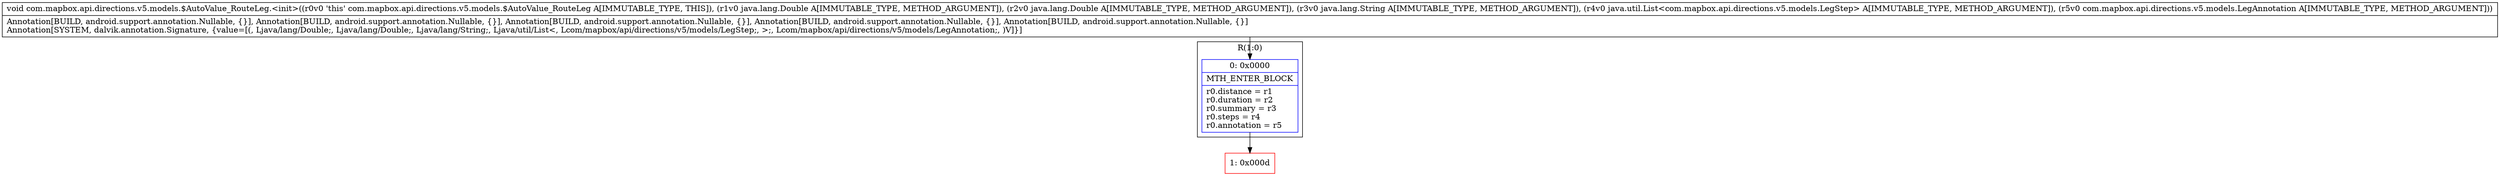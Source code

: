 digraph "CFG forcom.mapbox.api.directions.v5.models.$AutoValue_RouteLeg.\<init\>(Ljava\/lang\/Double;Ljava\/lang\/Double;Ljava\/lang\/String;Ljava\/util\/List;Lcom\/mapbox\/api\/directions\/v5\/models\/LegAnnotation;)V" {
subgraph cluster_Region_1496836622 {
label = "R(1:0)";
node [shape=record,color=blue];
Node_0 [shape=record,label="{0\:\ 0x0000|MTH_ENTER_BLOCK\l|r0.distance = r1\lr0.duration = r2\lr0.summary = r3\lr0.steps = r4\lr0.annotation = r5\l}"];
}
Node_1 [shape=record,color=red,label="{1\:\ 0x000d}"];
MethodNode[shape=record,label="{void com.mapbox.api.directions.v5.models.$AutoValue_RouteLeg.\<init\>((r0v0 'this' com.mapbox.api.directions.v5.models.$AutoValue_RouteLeg A[IMMUTABLE_TYPE, THIS]), (r1v0 java.lang.Double A[IMMUTABLE_TYPE, METHOD_ARGUMENT]), (r2v0 java.lang.Double A[IMMUTABLE_TYPE, METHOD_ARGUMENT]), (r3v0 java.lang.String A[IMMUTABLE_TYPE, METHOD_ARGUMENT]), (r4v0 java.util.List\<com.mapbox.api.directions.v5.models.LegStep\> A[IMMUTABLE_TYPE, METHOD_ARGUMENT]), (r5v0 com.mapbox.api.directions.v5.models.LegAnnotation A[IMMUTABLE_TYPE, METHOD_ARGUMENT]))  | Annotation[BUILD, android.support.annotation.Nullable, \{\}], Annotation[BUILD, android.support.annotation.Nullable, \{\}], Annotation[BUILD, android.support.annotation.Nullable, \{\}], Annotation[BUILD, android.support.annotation.Nullable, \{\}], Annotation[BUILD, android.support.annotation.Nullable, \{\}]\lAnnotation[SYSTEM, dalvik.annotation.Signature, \{value=[(, Ljava\/lang\/Double;, Ljava\/lang\/Double;, Ljava\/lang\/String;, Ljava\/util\/List\<, Lcom\/mapbox\/api\/directions\/v5\/models\/LegStep;, \>;, Lcom\/mapbox\/api\/directions\/v5\/models\/LegAnnotation;, )V]\}]\l}"];
MethodNode -> Node_0;
Node_0 -> Node_1;
}

